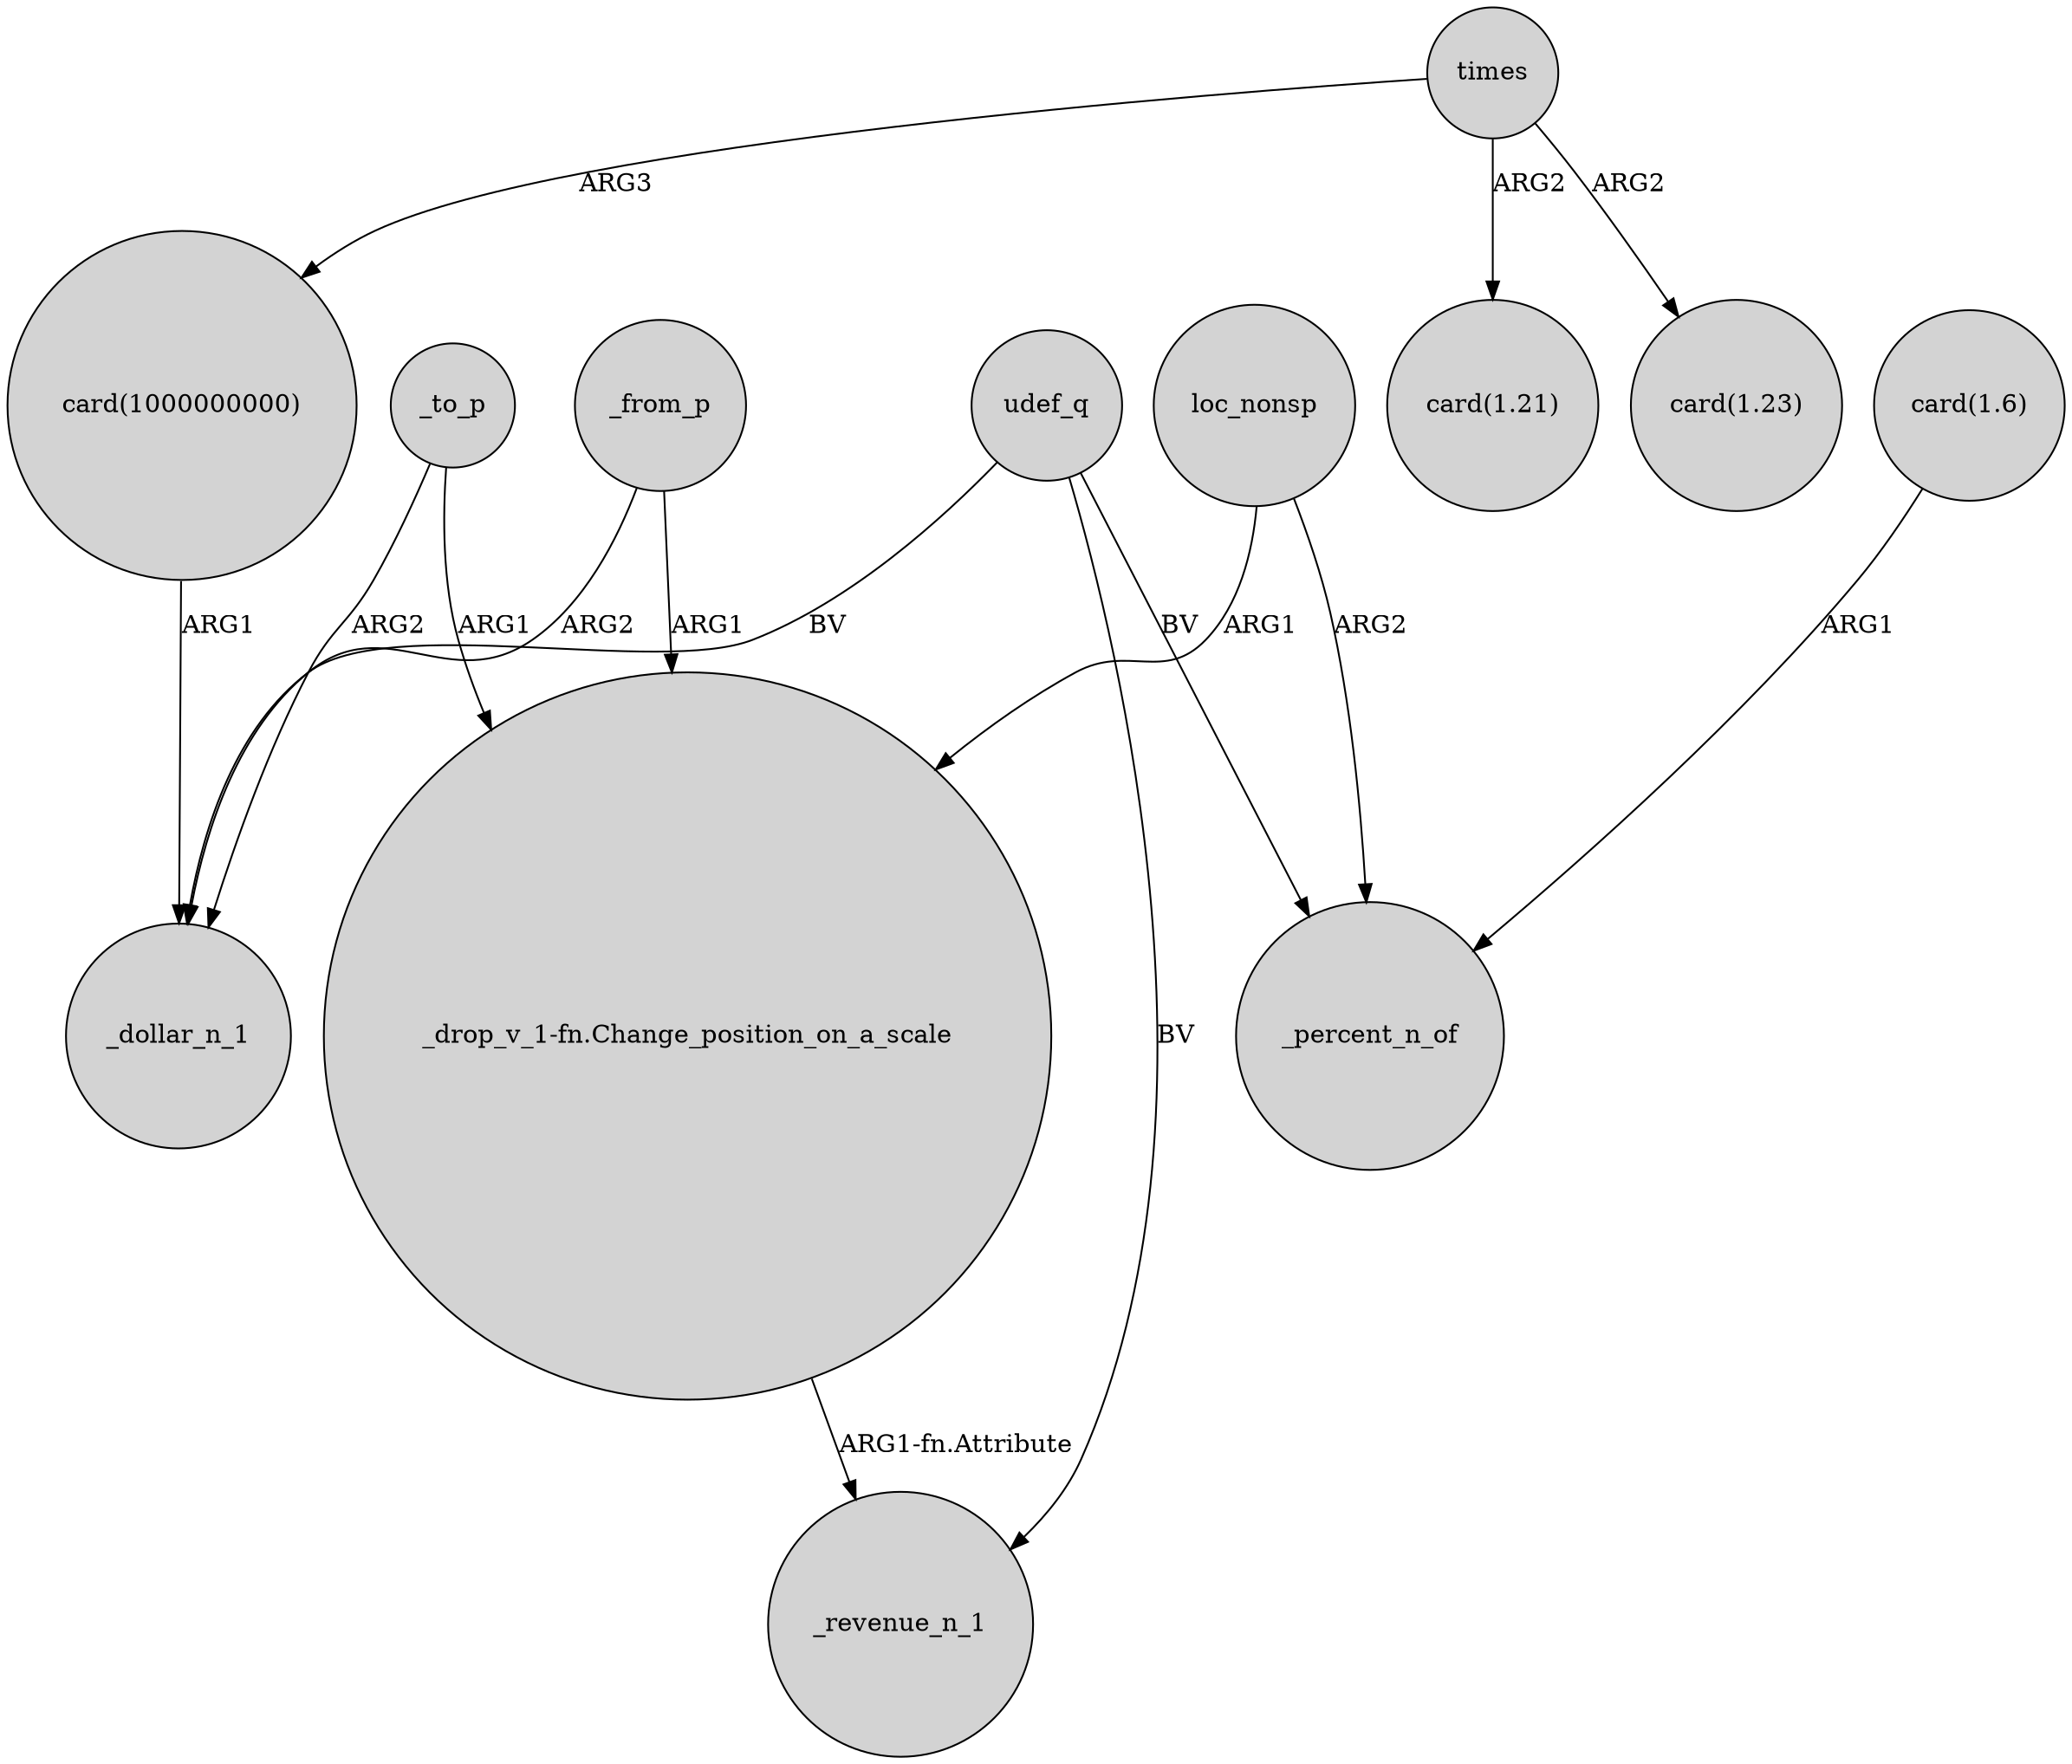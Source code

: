 digraph {
	node [shape=circle style=filled]
	_from_p -> "_drop_v_1-fn.Change_position_on_a_scale" [label=ARG1]
	"card(1000000000)" -> _dollar_n_1 [label=ARG1]
	times -> "card(1.21)" [label=ARG2]
	udef_q -> _percent_n_of [label=BV]
	times -> "card(1.23)" [label=ARG2]
	_to_p -> "_drop_v_1-fn.Change_position_on_a_scale" [label=ARG1]
	_to_p -> _dollar_n_1 [label=ARG2]
	times -> "card(1000000000)" [label=ARG3]
	"card(1.6)" -> _percent_n_of [label=ARG1]
	udef_q -> _dollar_n_1 [label=BV]
	udef_q -> _revenue_n_1 [label=BV]
	"_drop_v_1-fn.Change_position_on_a_scale" -> _revenue_n_1 [label="ARG1-fn.Attribute"]
	_from_p -> _dollar_n_1 [label=ARG2]
	loc_nonsp -> "_drop_v_1-fn.Change_position_on_a_scale" [label=ARG1]
	loc_nonsp -> _percent_n_of [label=ARG2]
}
